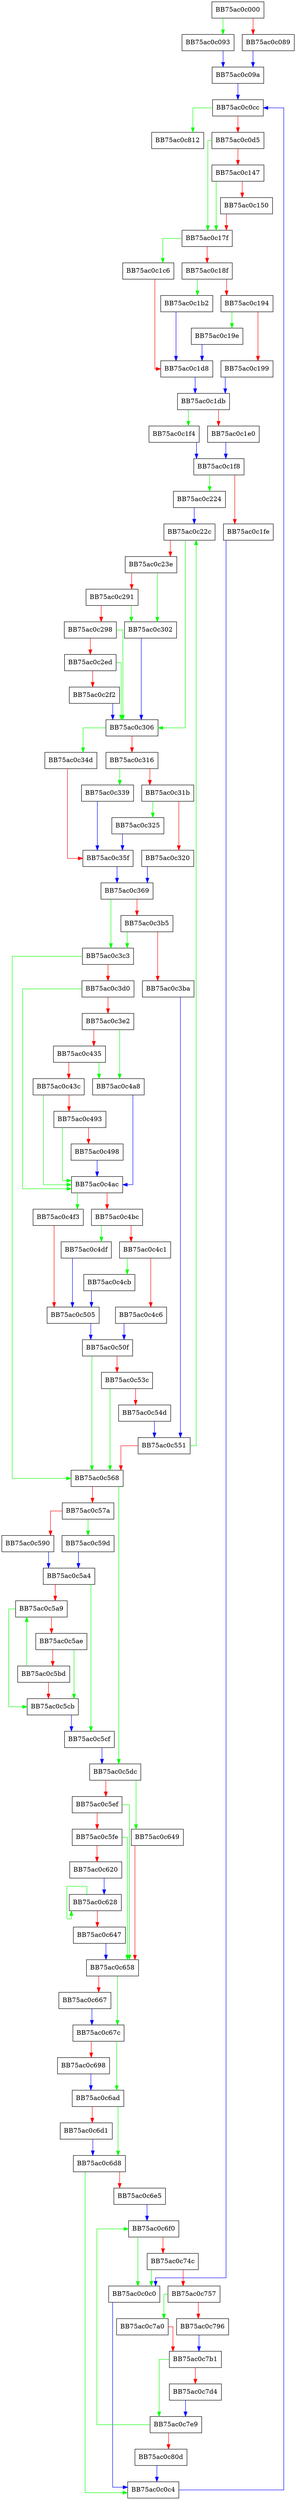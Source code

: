 digraph ZSTD_compressBlock_btlazy2_extDict {
  node [shape="box"];
  graph [splines=ortho];
  BB75ac0c000 -> BB75ac0c093 [color="green"];
  BB75ac0c000 -> BB75ac0c089 [color="red"];
  BB75ac0c089 -> BB75ac0c09a [color="blue"];
  BB75ac0c093 -> BB75ac0c09a [color="blue"];
  BB75ac0c09a -> BB75ac0c0cc [color="blue"];
  BB75ac0c0c0 -> BB75ac0c0c4 [color="blue"];
  BB75ac0c0c4 -> BB75ac0c0cc [color="blue"];
  BB75ac0c0cc -> BB75ac0c812 [color="green"];
  BB75ac0c0cc -> BB75ac0c0d5 [color="red"];
  BB75ac0c0d5 -> BB75ac0c17f [color="green"];
  BB75ac0c0d5 -> BB75ac0c147 [color="red"];
  BB75ac0c147 -> BB75ac0c17f [color="green"];
  BB75ac0c147 -> BB75ac0c150 [color="red"];
  BB75ac0c150 -> BB75ac0c17f [color="red"];
  BB75ac0c17f -> BB75ac0c1c6 [color="green"];
  BB75ac0c17f -> BB75ac0c18f [color="red"];
  BB75ac0c18f -> BB75ac0c1b2 [color="green"];
  BB75ac0c18f -> BB75ac0c194 [color="red"];
  BB75ac0c194 -> BB75ac0c19e [color="green"];
  BB75ac0c194 -> BB75ac0c199 [color="red"];
  BB75ac0c199 -> BB75ac0c1db [color="blue"];
  BB75ac0c19e -> BB75ac0c1d8 [color="blue"];
  BB75ac0c1b2 -> BB75ac0c1d8 [color="blue"];
  BB75ac0c1c6 -> BB75ac0c1d8 [color="red"];
  BB75ac0c1d8 -> BB75ac0c1db [color="blue"];
  BB75ac0c1db -> BB75ac0c1f4 [color="green"];
  BB75ac0c1db -> BB75ac0c1e0 [color="red"];
  BB75ac0c1e0 -> BB75ac0c1f8 [color="blue"];
  BB75ac0c1f4 -> BB75ac0c1f8 [color="blue"];
  BB75ac0c1f8 -> BB75ac0c224 [color="green"];
  BB75ac0c1f8 -> BB75ac0c1fe [color="red"];
  BB75ac0c1fe -> BB75ac0c0c0 [color="blue"];
  BB75ac0c224 -> BB75ac0c22c [color="blue"];
  BB75ac0c22c -> BB75ac0c306 [color="green"];
  BB75ac0c22c -> BB75ac0c23e [color="red"];
  BB75ac0c23e -> BB75ac0c302 [color="green"];
  BB75ac0c23e -> BB75ac0c291 [color="red"];
  BB75ac0c291 -> BB75ac0c302 [color="green"];
  BB75ac0c291 -> BB75ac0c298 [color="red"];
  BB75ac0c298 -> BB75ac0c306 [color="green"];
  BB75ac0c298 -> BB75ac0c2ed [color="red"];
  BB75ac0c2ed -> BB75ac0c306 [color="green"];
  BB75ac0c2ed -> BB75ac0c2f2 [color="red"];
  BB75ac0c2f2 -> BB75ac0c306 [color="blue"];
  BB75ac0c302 -> BB75ac0c306 [color="blue"];
  BB75ac0c306 -> BB75ac0c34d [color="green"];
  BB75ac0c306 -> BB75ac0c316 [color="red"];
  BB75ac0c316 -> BB75ac0c339 [color="green"];
  BB75ac0c316 -> BB75ac0c31b [color="red"];
  BB75ac0c31b -> BB75ac0c325 [color="green"];
  BB75ac0c31b -> BB75ac0c320 [color="red"];
  BB75ac0c320 -> BB75ac0c369 [color="blue"];
  BB75ac0c325 -> BB75ac0c35f [color="blue"];
  BB75ac0c339 -> BB75ac0c35f [color="blue"];
  BB75ac0c34d -> BB75ac0c35f [color="red"];
  BB75ac0c35f -> BB75ac0c369 [color="blue"];
  BB75ac0c369 -> BB75ac0c3c3 [color="green"];
  BB75ac0c369 -> BB75ac0c3b5 [color="red"];
  BB75ac0c3b5 -> BB75ac0c3c3 [color="green"];
  BB75ac0c3b5 -> BB75ac0c3ba [color="red"];
  BB75ac0c3ba -> BB75ac0c551 [color="blue"];
  BB75ac0c3c3 -> BB75ac0c568 [color="green"];
  BB75ac0c3c3 -> BB75ac0c3d0 [color="red"];
  BB75ac0c3d0 -> BB75ac0c4ac [color="green"];
  BB75ac0c3d0 -> BB75ac0c3e2 [color="red"];
  BB75ac0c3e2 -> BB75ac0c4a8 [color="green"];
  BB75ac0c3e2 -> BB75ac0c435 [color="red"];
  BB75ac0c435 -> BB75ac0c4a8 [color="green"];
  BB75ac0c435 -> BB75ac0c43c [color="red"];
  BB75ac0c43c -> BB75ac0c4ac [color="green"];
  BB75ac0c43c -> BB75ac0c493 [color="red"];
  BB75ac0c493 -> BB75ac0c4ac [color="green"];
  BB75ac0c493 -> BB75ac0c498 [color="red"];
  BB75ac0c498 -> BB75ac0c4ac [color="blue"];
  BB75ac0c4a8 -> BB75ac0c4ac [color="blue"];
  BB75ac0c4ac -> BB75ac0c4f3 [color="green"];
  BB75ac0c4ac -> BB75ac0c4bc [color="red"];
  BB75ac0c4bc -> BB75ac0c4df [color="green"];
  BB75ac0c4bc -> BB75ac0c4c1 [color="red"];
  BB75ac0c4c1 -> BB75ac0c4cb [color="green"];
  BB75ac0c4c1 -> BB75ac0c4c6 [color="red"];
  BB75ac0c4c6 -> BB75ac0c50f [color="blue"];
  BB75ac0c4cb -> BB75ac0c505 [color="blue"];
  BB75ac0c4df -> BB75ac0c505 [color="blue"];
  BB75ac0c4f3 -> BB75ac0c505 [color="red"];
  BB75ac0c505 -> BB75ac0c50f [color="blue"];
  BB75ac0c50f -> BB75ac0c568 [color="green"];
  BB75ac0c50f -> BB75ac0c53c [color="red"];
  BB75ac0c53c -> BB75ac0c568 [color="green"];
  BB75ac0c53c -> BB75ac0c54d [color="red"];
  BB75ac0c54d -> BB75ac0c551 [color="blue"];
  BB75ac0c551 -> BB75ac0c22c [color="green"];
  BB75ac0c551 -> BB75ac0c568 [color="red"];
  BB75ac0c568 -> BB75ac0c5dc [color="green"];
  BB75ac0c568 -> BB75ac0c57a [color="red"];
  BB75ac0c57a -> BB75ac0c59d [color="green"];
  BB75ac0c57a -> BB75ac0c590 [color="red"];
  BB75ac0c590 -> BB75ac0c5a4 [color="blue"];
  BB75ac0c59d -> BB75ac0c5a4 [color="blue"];
  BB75ac0c5a4 -> BB75ac0c5cf [color="green"];
  BB75ac0c5a4 -> BB75ac0c5a9 [color="red"];
  BB75ac0c5a9 -> BB75ac0c5cb [color="green"];
  BB75ac0c5a9 -> BB75ac0c5ae [color="red"];
  BB75ac0c5ae -> BB75ac0c5cb [color="green"];
  BB75ac0c5ae -> BB75ac0c5bd [color="red"];
  BB75ac0c5bd -> BB75ac0c5a9 [color="green"];
  BB75ac0c5bd -> BB75ac0c5cb [color="red"];
  BB75ac0c5cb -> BB75ac0c5cf [color="blue"];
  BB75ac0c5cf -> BB75ac0c5dc [color="blue"];
  BB75ac0c5dc -> BB75ac0c649 [color="green"];
  BB75ac0c5dc -> BB75ac0c5ef [color="red"];
  BB75ac0c5ef -> BB75ac0c658 [color="green"];
  BB75ac0c5ef -> BB75ac0c5fe [color="red"];
  BB75ac0c5fe -> BB75ac0c658 [color="green"];
  BB75ac0c5fe -> BB75ac0c620 [color="red"];
  BB75ac0c620 -> BB75ac0c628 [color="blue"];
  BB75ac0c628 -> BB75ac0c628 [color="green"];
  BB75ac0c628 -> BB75ac0c647 [color="red"];
  BB75ac0c647 -> BB75ac0c658 [color="blue"];
  BB75ac0c649 -> BB75ac0c658 [color="red"];
  BB75ac0c658 -> BB75ac0c67c [color="green"];
  BB75ac0c658 -> BB75ac0c667 [color="red"];
  BB75ac0c667 -> BB75ac0c67c [color="blue"];
  BB75ac0c67c -> BB75ac0c6ad [color="green"];
  BB75ac0c67c -> BB75ac0c698 [color="red"];
  BB75ac0c698 -> BB75ac0c6ad [color="blue"];
  BB75ac0c6ad -> BB75ac0c6d8 [color="green"];
  BB75ac0c6ad -> BB75ac0c6d1 [color="red"];
  BB75ac0c6d1 -> BB75ac0c6d8 [color="blue"];
  BB75ac0c6d8 -> BB75ac0c0c4 [color="green"];
  BB75ac0c6d8 -> BB75ac0c6e5 [color="red"];
  BB75ac0c6e5 -> BB75ac0c6f0 [color="blue"];
  BB75ac0c6f0 -> BB75ac0c0c0 [color="green"];
  BB75ac0c6f0 -> BB75ac0c74c [color="red"];
  BB75ac0c74c -> BB75ac0c0c0 [color="green"];
  BB75ac0c74c -> BB75ac0c757 [color="red"];
  BB75ac0c757 -> BB75ac0c7a0 [color="green"];
  BB75ac0c757 -> BB75ac0c796 [color="red"];
  BB75ac0c796 -> BB75ac0c7b1 [color="blue"];
  BB75ac0c7a0 -> BB75ac0c7b1 [color="red"];
  BB75ac0c7b1 -> BB75ac0c7e9 [color="green"];
  BB75ac0c7b1 -> BB75ac0c7d4 [color="red"];
  BB75ac0c7d4 -> BB75ac0c7e9 [color="blue"];
  BB75ac0c7e9 -> BB75ac0c6f0 [color="green"];
  BB75ac0c7e9 -> BB75ac0c80d [color="red"];
  BB75ac0c80d -> BB75ac0c0c4 [color="blue"];
}